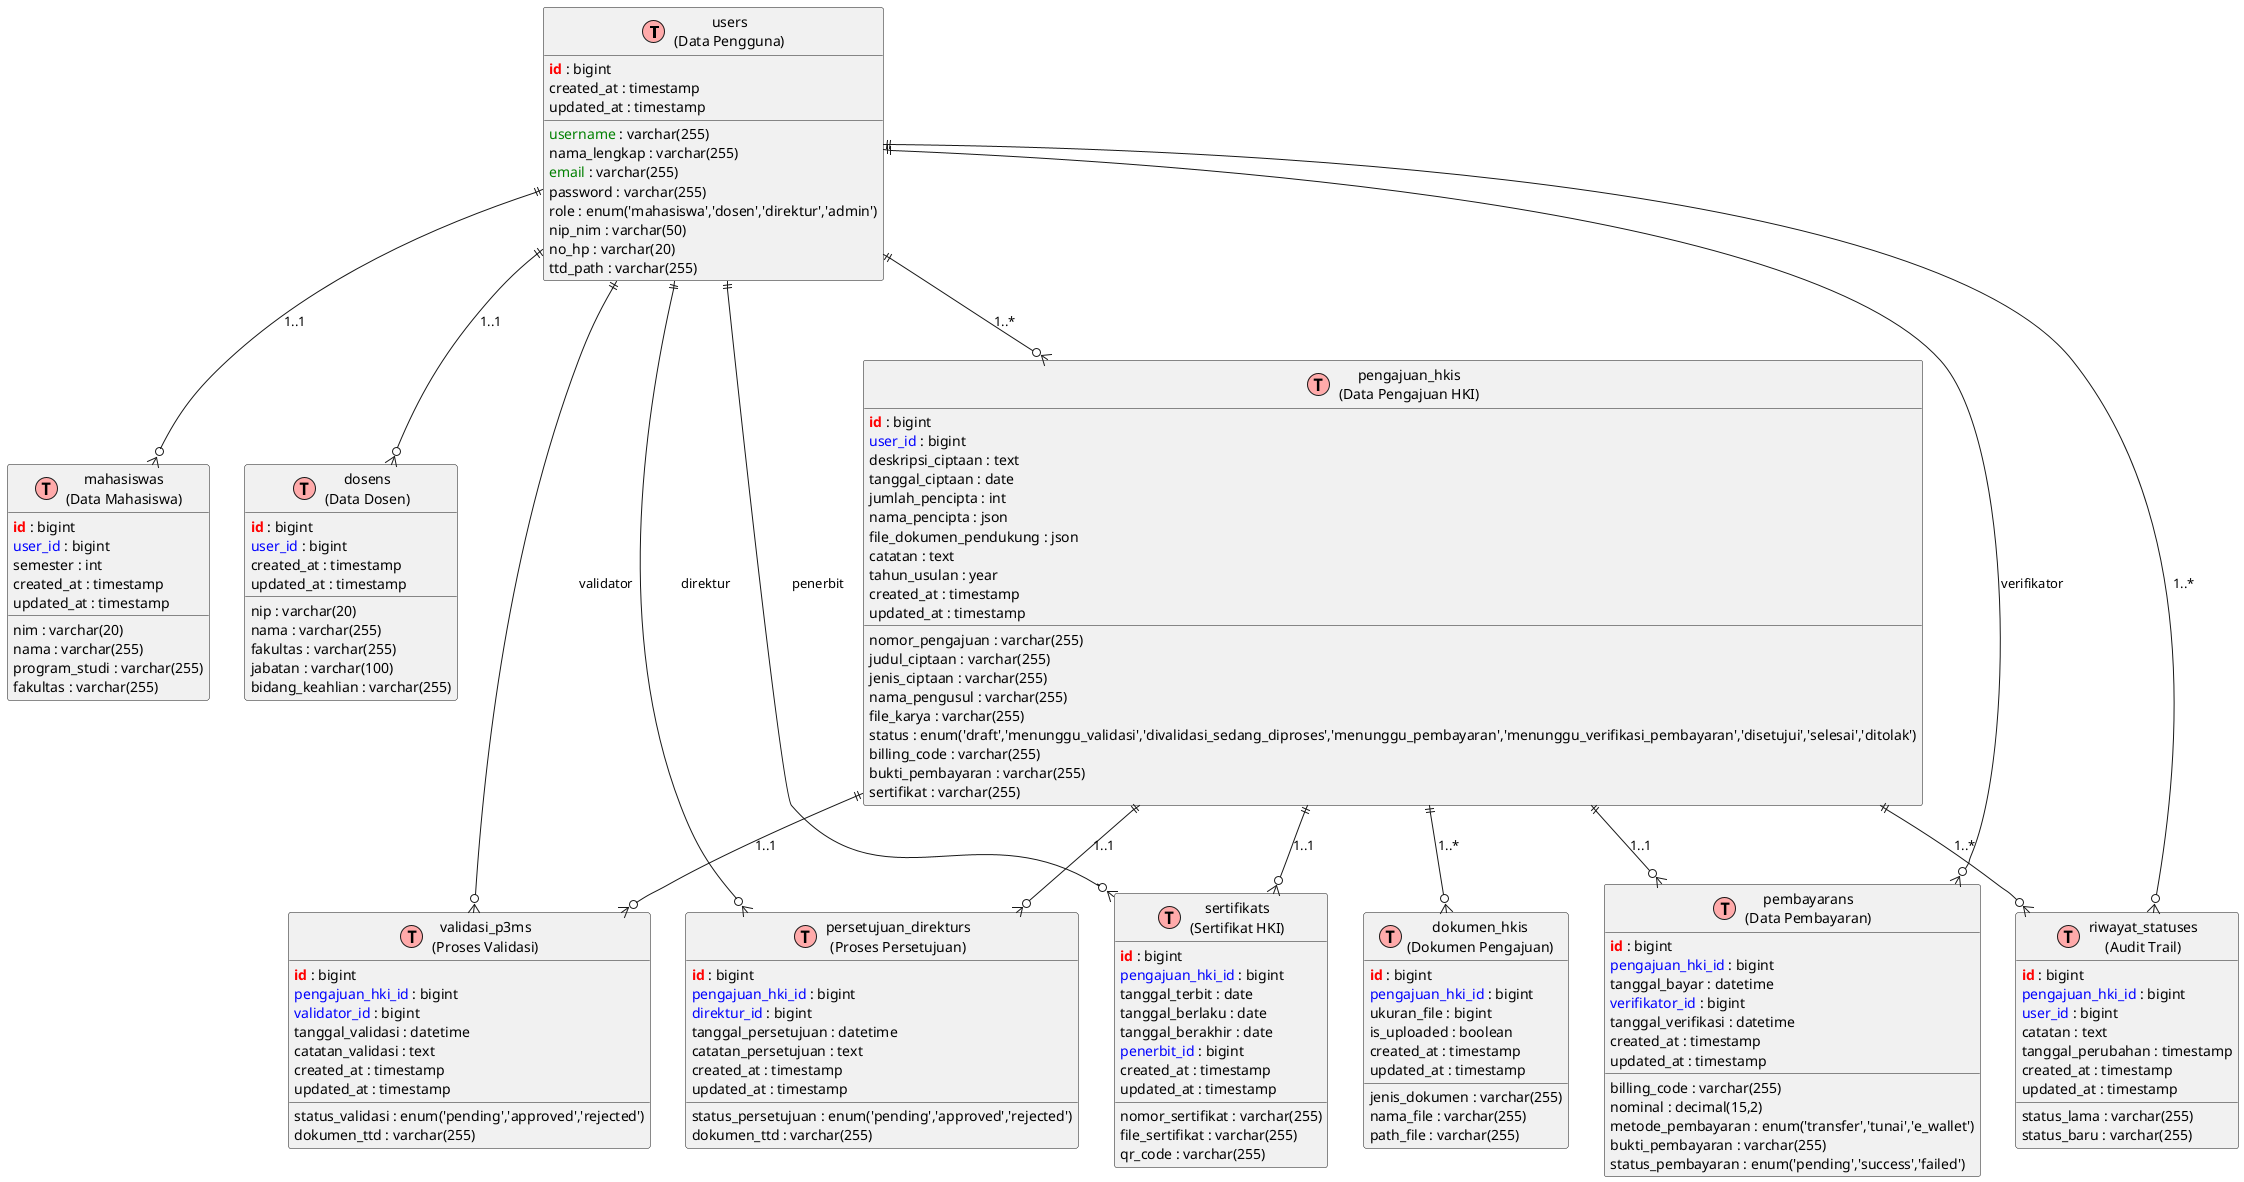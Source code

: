 @startuml ERD Sistem Pengajuan HKI

!define table(name,desc) class name as "desc" << (T,#FFAAAA) >>
!define primary_key(x) <b><color:red>x</color></b>
!define foreign_key(x) <color:blue>x</color>
!define unique(x) <color:green>x</color>

' Tabel 1: Users
table(users, "users\n(Data Pengguna)") {
  primary_key(id) : bigint
  unique(username) : varchar(255)
  nama_lengkap : varchar(255)
  unique(email) : varchar(255)
  password : varchar(255)
  role : enum('mahasiswa','dosen','direktur','admin')
  nip_nim : varchar(50)
  no_hp : varchar(20)
  ttd_path : varchar(255)
  created_at : timestamp
  updated_at : timestamp
}

' Tabel 2: Mahasiswa
table(mahasiswas, "mahasiswas\n(Data Mahasiswa)") {
  primary_key(id) : bigint
  foreign_key(user_id) : bigint
  nim : varchar(20)
  nama : varchar(255)
  program_studi : varchar(255)
  fakultas : varchar(255)
  semester : int
  created_at : timestamp
  updated_at : timestamp
}

' Tabel 3: Dosen
table(dosens, "dosens\n(Data Dosen)") {
  primary_key(id) : bigint
  foreign_key(user_id) : bigint
  nip : varchar(20)
  nama : varchar(255)
  fakultas : varchar(255)
  jabatan : varchar(100)
  bidang_keahlian : varchar(255)
  created_at : timestamp
  updated_at : timestamp
}

' Tabel 4: Pengajuan HKI
table(pengajuan_hkis, "pengajuan_hkis\n(Data Pengajuan HKI)") {
  primary_key(id) : bigint
  foreign_key(user_id) : bigint
  nomor_pengajuan : varchar(255)
  judul_ciptaan : varchar(255)
  deskripsi_ciptaan : text
  jenis_ciptaan : varchar(255)
  tanggal_ciptaan : date
  jumlah_pencipta : int
  nama_pencipta : json
  nama_pengusul : varchar(255)
  file_karya : varchar(255)
  file_dokumen_pendukung : json
  status : enum('draft','menunggu_validasi','divalidasi_sedang_diproses','menunggu_pembayaran','menunggu_verifikasi_pembayaran','disetujui','selesai','ditolak')
  catatan : text
  tahun_usulan : year
  billing_code : varchar(255)
  bukti_pembayaran : varchar(255)
  sertifikat : varchar(255)
  created_at : timestamp
  updated_at : timestamp
}

' Tabel 5: Dokumen HKI
table(dokumen_hkis, "dokumen_hkis\n(Dokumen Pengajuan)") {
  primary_key(id) : bigint
  foreign_key(pengajuan_hki_id) : bigint
  jenis_dokumen : varchar(255)
  nama_file : varchar(255)
  path_file : varchar(255)
  ukuran_file : bigint
  is_uploaded : boolean
  created_at : timestamp
  updated_at : timestamp
}

' Tabel 6: Validasi P3M
table(validasi_p3ms, "validasi_p3ms\n(Proses Validasi)") {
  primary_key(id) : bigint
  foreign_key(pengajuan_hki_id) : bigint
  foreign_key(validator_id) : bigint
  tanggal_validasi : datetime
  status_validasi : enum('pending','approved','rejected')
  catatan_validasi : text
  dokumen_ttd : varchar(255)
  created_at : timestamp
  updated_at : timestamp
}

' Tabel 7: Persetujuan Direktur
table(persetujuan_direkturs, "persetujuan_direkturs\n(Proses Persetujuan)") {
  primary_key(id) : bigint
  foreign_key(pengajuan_hki_id) : bigint
  foreign_key(direktur_id) : bigint
  tanggal_persetujuan : datetime
  status_persetujuan : enum('pending','approved','rejected')
  catatan_persetujuan : text
  dokumen_ttd : varchar(255)
  created_at : timestamp
  updated_at : timestamp
}

' Tabel 8: Pembayaran
table(pembayarans, "pembayarans\n(Data Pembayaran)") {
  primary_key(id) : bigint
  foreign_key(pengajuan_hki_id) : bigint
  billing_code : varchar(255)
  nominal : decimal(15,2)
  metode_pembayaran : enum('transfer','tunai','e_wallet')
  tanggal_bayar : datetime
  bukti_pembayaran : varchar(255)
  status_pembayaran : enum('pending','success','failed')
  foreign_key(verifikator_id) : bigint
  tanggal_verifikasi : datetime
  created_at : timestamp
  updated_at : timestamp
}

' Tabel 9: Sertifikat
table(sertifikats, "sertifikats\n(Sertifikat HKI)") {
  primary_key(id) : bigint
  foreign_key(pengajuan_hki_id) : bigint
  nomor_sertifikat : varchar(255)
  tanggal_terbit : date
  tanggal_berlaku : date
  tanggal_berakhir : date
  file_sertifikat : varchar(255)
  qr_code : varchar(255)
  foreign_key(penerbit_id) : bigint
  created_at : timestamp
  updated_at : timestamp
}

' Tabel 10: Riwayat Status
table(riwayat_statuses, "riwayat_statuses\n(Audit Trail)") {
  primary_key(id) : bigint
  foreign_key(pengajuan_hki_id) : bigint
  foreign_key(user_id) : bigint
  status_lama : varchar(255)
  status_baru : varchar(255)
  catatan : text
  tanggal_perubahan : timestamp
  created_at : timestamp
  updated_at : timestamp
}

' Relasi antar tabel
users ||--o{ mahasiswas : "1..1"
users ||--o{ dosens : "1..1" 
users ||--o{ pengajuan_hkis : "1..*"
users ||--o{ validasi_p3ms : "validator"
users ||--o{ persetujuan_direkturs : "direktur"
users ||--o{ riwayat_statuses : "1..*"
users ||--o{ pembayarans : "verifikator"
users ||--o{ sertifikats : "penerbit"

pengajuan_hkis ||--o{ dokumen_hkis : "1..*"
pengajuan_hkis ||--o{ validasi_p3ms : "1..1"
pengajuan_hkis ||--o{ persetujuan_direkturs : "1..1"
pengajuan_hkis ||--o{ riwayat_statuses : "1..*"
pengajuan_hkis ||--o{ pembayarans : "1..1"
pengajuan_hkis ||--o{ sertifikats : "1..1"

@enduml